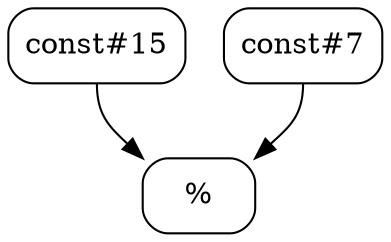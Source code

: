 digraph G {
  node [shape=box, style=rounded];
  node [shape=triangle, style=solid];
  const0 [label="const#15", shape=box, style=rounded];
  const1 [label="const#7", shape=box, style=rounded];
  mod2 [label="%", shape=box, style=rounded];

  const0 -> mod2 [tailport=s, headport=nw];
  const1 -> mod2 [tailport=s, headport=ne];
}
